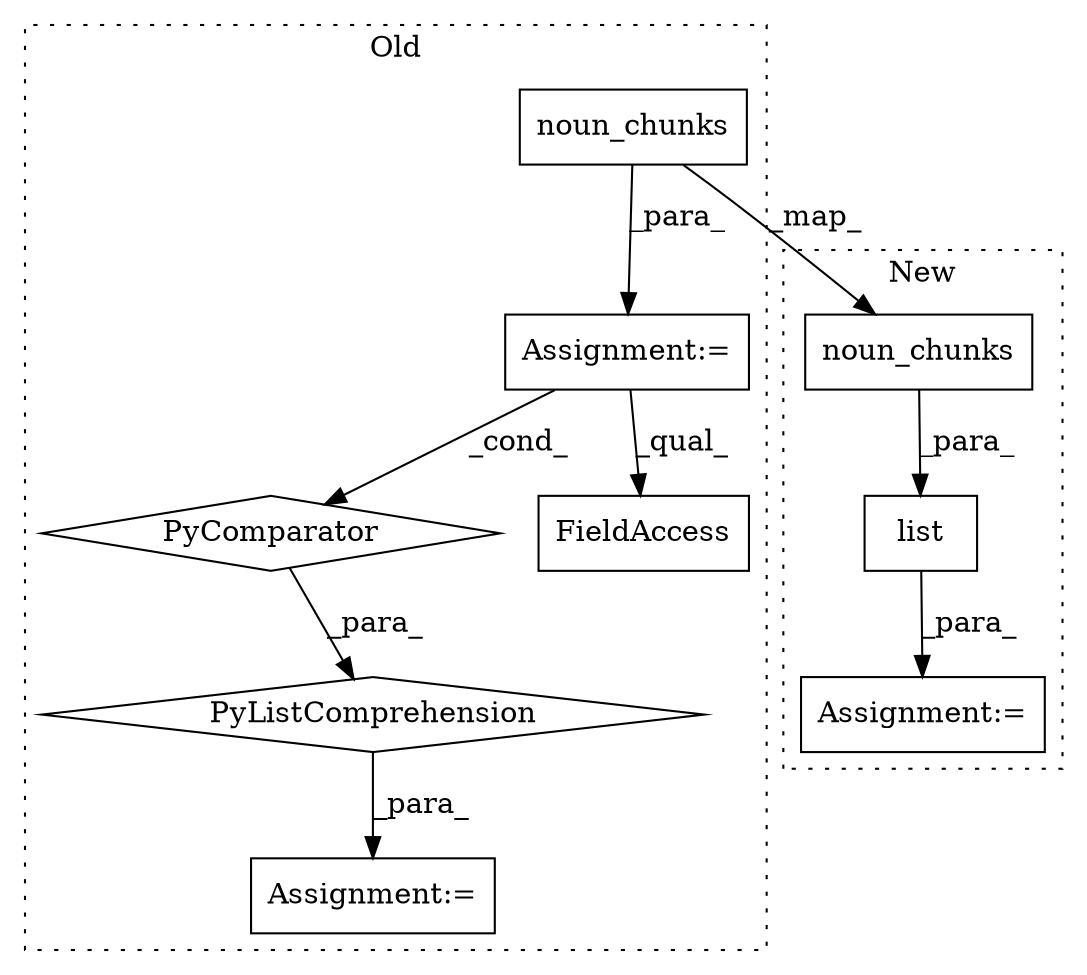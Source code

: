 digraph G {
subgraph cluster0 {
1 [label="noun_chunks" a="32" s="11738,11764" l="12,1" shape="box"];
4 [label="PyComparator" a="113" s="11722" l="52" shape="diamond"];
5 [label="FieldAccess" a="22" s="11657" l="7" shape="box"];
6 [label="Assignment:=" a="7" s="11645" l="5" shape="box"];
7 [label="Assignment:=" a="7" s="11722" l="52" shape="box"];
9 [label="PyListComprehension" a="109" s="11657" l="125" shape="diamond"];
label = "Old";
style="dotted";
}
subgraph cluster1 {
2 [label="noun_chunks" a="32" s="11139,11160" l="12,1" shape="box"];
3 [label="list" a="32" s="11126,11161" l="5,1" shape="box"];
8 [label="Assignment:=" a="7" s="11125" l="1" shape="box"];
label = "New";
style="dotted";
}
1 -> 2 [label="_map_"];
1 -> 7 [label="_para_"];
2 -> 3 [label="_para_"];
3 -> 8 [label="_para_"];
4 -> 9 [label="_para_"];
7 -> 4 [label="_cond_"];
7 -> 5 [label="_qual_"];
9 -> 6 [label="_para_"];
}